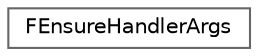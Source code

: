 digraph "Graphical Class Hierarchy"
{
 // INTERACTIVE_SVG=YES
 // LATEX_PDF_SIZE
  bgcolor="transparent";
  edge [fontname=Helvetica,fontsize=10,labelfontname=Helvetica,labelfontsize=10];
  node [fontname=Helvetica,fontsize=10,shape=box,height=0.2,width=0.4];
  rankdir="LR";
  Node0 [id="Node000000",label="FEnsureHandlerArgs",height=0.2,width=0.4,color="grey40", fillcolor="white", style="filled",URL="$de/da7/structFEnsureHandlerArgs.html",tooltip=" "];
}

